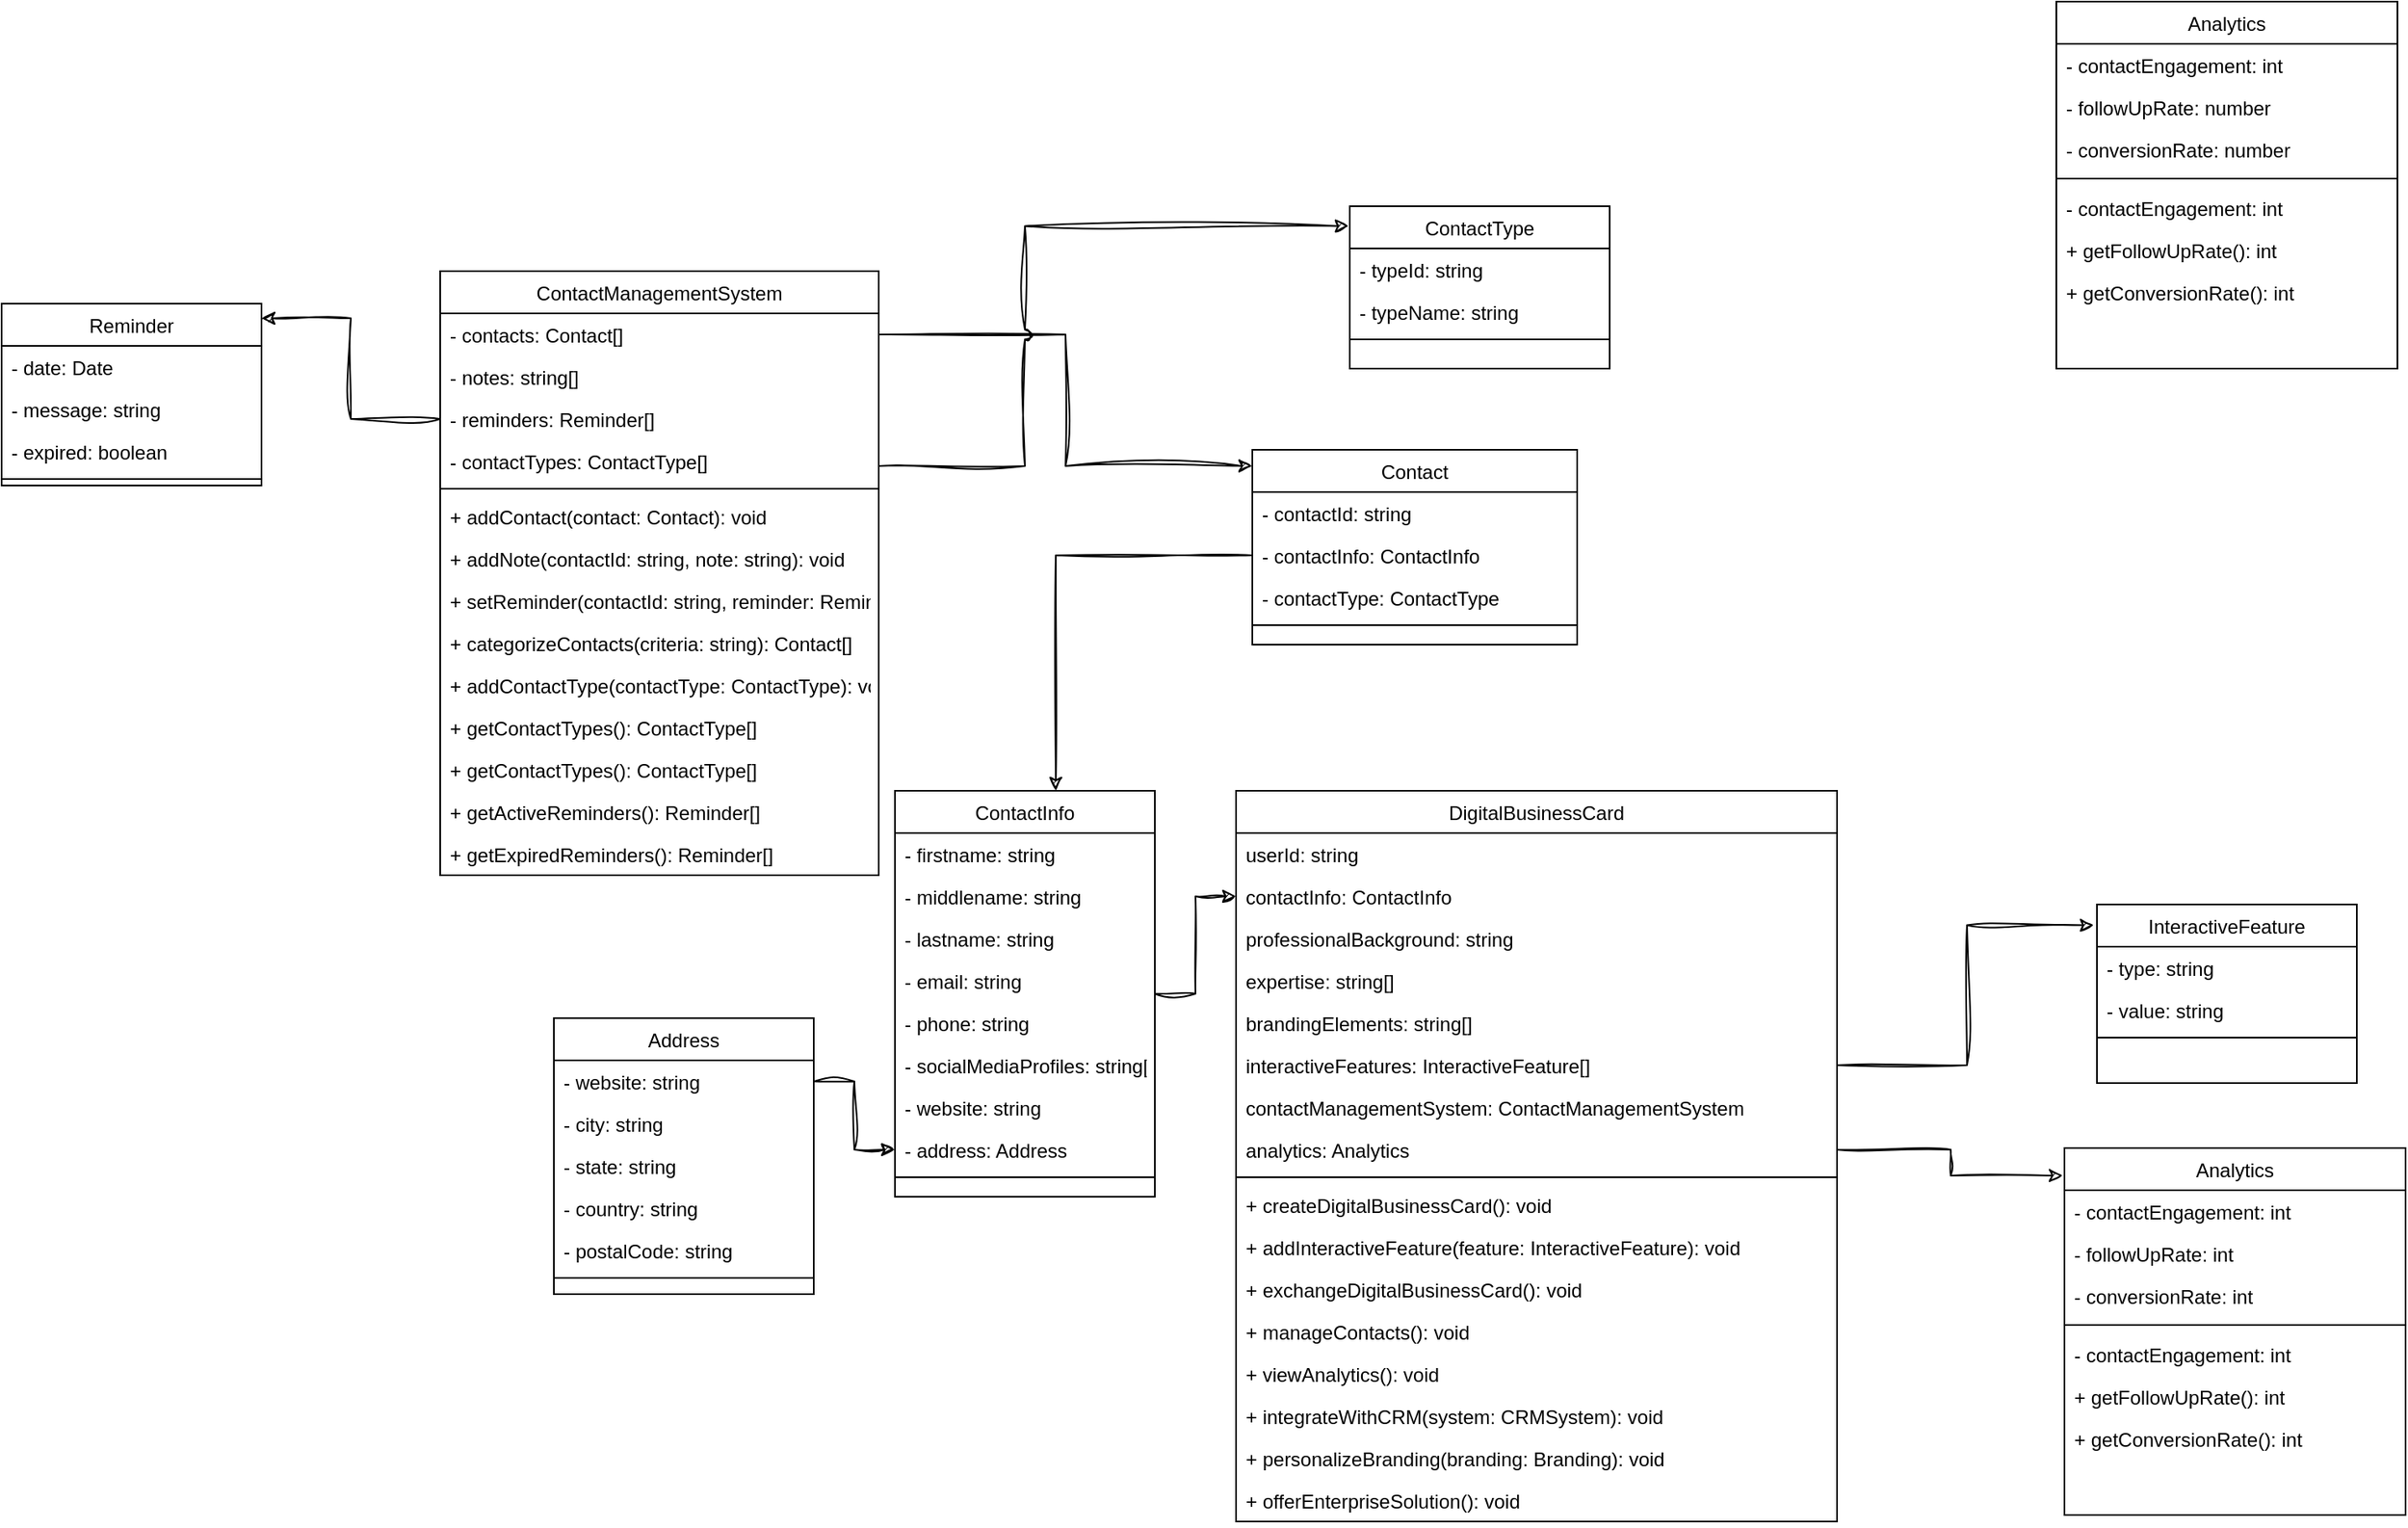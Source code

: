 <mxfile version="21.6.5" type="github">
  <diagram id="C5RBs43oDa-KdzZeNtuy" name="Page-1">
    <mxGraphModel dx="2610" dy="1995" grid="1" gridSize="10" guides="1" tooltips="1" connect="1" arrows="1" fold="1" page="1" pageScale="1" pageWidth="827" pageHeight="1169" math="0" shadow="0">
      <root>
        <mxCell id="WIyWlLk6GJQsqaUBKTNV-0" />
        <mxCell id="WIyWlLk6GJQsqaUBKTNV-1" parent="WIyWlLk6GJQsqaUBKTNV-0" />
        <mxCell id="zkfFHV4jXpPFQw0GAbJ--0" value="DigitalBusinessCard" style="swimlane;fontStyle=0;align=center;verticalAlign=top;childLayout=stackLayout;horizontal=1;startSize=26;horizontalStack=0;resizeParent=1;resizeLast=0;collapsible=1;marginBottom=0;rounded=0;shadow=0;strokeWidth=1;" parent="WIyWlLk6GJQsqaUBKTNV-1" vertex="1">
          <mxGeometry x="200" y="40" width="370" height="450" as="geometry">
            <mxRectangle x="230" y="140" width="160" height="26" as="alternateBounds" />
          </mxGeometry>
        </mxCell>
        <mxCell id="zkfFHV4jXpPFQw0GAbJ--1" value="userId: string" style="text;align=left;verticalAlign=top;spacingLeft=4;spacingRight=4;overflow=hidden;rotatable=0;points=[[0,0.5],[1,0.5]];portConstraint=eastwest;" parent="zkfFHV4jXpPFQw0GAbJ--0" vertex="1">
          <mxGeometry y="26" width="370" height="26" as="geometry" />
        </mxCell>
        <mxCell id="zkfFHV4jXpPFQw0GAbJ--2" value="contactInfo: ContactInfo" style="text;align=left;verticalAlign=top;spacingLeft=4;spacingRight=4;overflow=hidden;rotatable=0;points=[[0,0.5],[1,0.5]];portConstraint=eastwest;rounded=0;shadow=0;html=0;" parent="zkfFHV4jXpPFQw0GAbJ--0" vertex="1">
          <mxGeometry y="52" width="370" height="26" as="geometry" />
        </mxCell>
        <mxCell id="zkfFHV4jXpPFQw0GAbJ--3" value="professionalBackground: string" style="text;align=left;verticalAlign=top;spacingLeft=4;spacingRight=4;overflow=hidden;rotatable=0;points=[[0,0.5],[1,0.5]];portConstraint=eastwest;rounded=0;shadow=0;html=0;" parent="zkfFHV4jXpPFQw0GAbJ--0" vertex="1">
          <mxGeometry y="78" width="370" height="26" as="geometry" />
        </mxCell>
        <mxCell id="Wim8BEegsKyxefgfatjJ-2" value="expertise: string[]" style="text;align=left;verticalAlign=top;spacingLeft=4;spacingRight=4;overflow=hidden;rotatable=0;points=[[0,0.5],[1,0.5]];portConstraint=eastwest;rounded=0;shadow=0;html=0;" vertex="1" parent="zkfFHV4jXpPFQw0GAbJ--0">
          <mxGeometry y="104" width="370" height="26" as="geometry" />
        </mxCell>
        <mxCell id="Wim8BEegsKyxefgfatjJ-3" value="brandingElements: string[] " style="text;align=left;verticalAlign=top;spacingLeft=4;spacingRight=4;overflow=hidden;rotatable=0;points=[[0,0.5],[1,0.5]];portConstraint=eastwest;rounded=0;shadow=0;html=0;" vertex="1" parent="zkfFHV4jXpPFQw0GAbJ--0">
          <mxGeometry y="130" width="370" height="26" as="geometry" />
        </mxCell>
        <mxCell id="Wim8BEegsKyxefgfatjJ-1" value="interactiveFeatures: InteractiveFeature[] " style="text;align=left;verticalAlign=top;spacingLeft=4;spacingRight=4;overflow=hidden;rotatable=0;points=[[0,0.5],[1,0.5]];portConstraint=eastwest;rounded=0;shadow=0;html=0;" vertex="1" parent="zkfFHV4jXpPFQw0GAbJ--0">
          <mxGeometry y="156" width="370" height="26" as="geometry" />
        </mxCell>
        <mxCell id="Wim8BEegsKyxefgfatjJ-4" value="contactManagementSystem: ContactManagementSystem " style="text;align=left;verticalAlign=top;spacingLeft=4;spacingRight=4;overflow=hidden;rotatable=0;points=[[0,0.5],[1,0.5]];portConstraint=eastwest;rounded=0;shadow=0;html=0;" vertex="1" parent="zkfFHV4jXpPFQw0GAbJ--0">
          <mxGeometry y="182" width="370" height="26" as="geometry" />
        </mxCell>
        <mxCell id="Wim8BEegsKyxefgfatjJ-5" value="analytics: Analytics" style="text;align=left;verticalAlign=top;spacingLeft=4;spacingRight=4;overflow=hidden;rotatable=0;points=[[0,0.5],[1,0.5]];portConstraint=eastwest;rounded=0;shadow=0;html=0;" vertex="1" parent="zkfFHV4jXpPFQw0GAbJ--0">
          <mxGeometry y="208" width="370" height="26" as="geometry" />
        </mxCell>
        <mxCell id="zkfFHV4jXpPFQw0GAbJ--4" value="" style="line;html=1;strokeWidth=1;align=left;verticalAlign=middle;spacingTop=-1;spacingLeft=3;spacingRight=3;rotatable=0;labelPosition=right;points=[];portConstraint=eastwest;" parent="zkfFHV4jXpPFQw0GAbJ--0" vertex="1">
          <mxGeometry y="234" width="370" height="8" as="geometry" />
        </mxCell>
        <mxCell id="zkfFHV4jXpPFQw0GAbJ--5" value="+ createDigitalBusinessCard(): void " style="text;align=left;verticalAlign=top;spacingLeft=4;spacingRight=4;overflow=hidden;rotatable=0;points=[[0,0.5],[1,0.5]];portConstraint=eastwest;" parent="zkfFHV4jXpPFQw0GAbJ--0" vertex="1">
          <mxGeometry y="242" width="370" height="26" as="geometry" />
        </mxCell>
        <mxCell id="Wim8BEegsKyxefgfatjJ-7" value="+ addInteractiveFeature(feature: InteractiveFeature): void" style="text;align=left;verticalAlign=top;spacingLeft=4;spacingRight=4;overflow=hidden;rotatable=0;points=[[0,0.5],[1,0.5]];portConstraint=eastwest;" vertex="1" parent="zkfFHV4jXpPFQw0GAbJ--0">
          <mxGeometry y="268" width="370" height="26" as="geometry" />
        </mxCell>
        <mxCell id="Wim8BEegsKyxefgfatjJ-8" value="+ exchangeDigitalBusinessCard(): void " style="text;align=left;verticalAlign=top;spacingLeft=4;spacingRight=4;overflow=hidden;rotatable=0;points=[[0,0.5],[1,0.5]];portConstraint=eastwest;" vertex="1" parent="zkfFHV4jXpPFQw0GAbJ--0">
          <mxGeometry y="294" width="370" height="26" as="geometry" />
        </mxCell>
        <mxCell id="Wim8BEegsKyxefgfatjJ-9" value="+ manageContacts(): void " style="text;align=left;verticalAlign=top;spacingLeft=4;spacingRight=4;overflow=hidden;rotatable=0;points=[[0,0.5],[1,0.5]];portConstraint=eastwest;" vertex="1" parent="zkfFHV4jXpPFQw0GAbJ--0">
          <mxGeometry y="320" width="370" height="26" as="geometry" />
        </mxCell>
        <mxCell id="Wim8BEegsKyxefgfatjJ-10" value="+ viewAnalytics(): void" style="text;align=left;verticalAlign=top;spacingLeft=4;spacingRight=4;overflow=hidden;rotatable=0;points=[[0,0.5],[1,0.5]];portConstraint=eastwest;" vertex="1" parent="zkfFHV4jXpPFQw0GAbJ--0">
          <mxGeometry y="346" width="370" height="26" as="geometry" />
        </mxCell>
        <mxCell id="Wim8BEegsKyxefgfatjJ-11" value="+ integrateWithCRM(system: CRMSystem): void  " style="text;align=left;verticalAlign=top;spacingLeft=4;spacingRight=4;overflow=hidden;rotatable=0;points=[[0,0.5],[1,0.5]];portConstraint=eastwest;" vertex="1" parent="zkfFHV4jXpPFQw0GAbJ--0">
          <mxGeometry y="372" width="370" height="26" as="geometry" />
        </mxCell>
        <mxCell id="Wim8BEegsKyxefgfatjJ-12" value="+ personalizeBranding(branding: Branding): void " style="text;align=left;verticalAlign=top;spacingLeft=4;spacingRight=4;overflow=hidden;rotatable=0;points=[[0,0.5],[1,0.5]];portConstraint=eastwest;" vertex="1" parent="zkfFHV4jXpPFQw0GAbJ--0">
          <mxGeometry y="398" width="370" height="26" as="geometry" />
        </mxCell>
        <mxCell id="Wim8BEegsKyxefgfatjJ-13" value="+ offerEnterpriseSolution(): void   " style="text;align=left;verticalAlign=top;spacingLeft=4;spacingRight=4;overflow=hidden;rotatable=0;points=[[0,0.5],[1,0.5]];portConstraint=eastwest;" vertex="1" parent="zkfFHV4jXpPFQw0GAbJ--0">
          <mxGeometry y="424" width="370" height="26" as="geometry" />
        </mxCell>
        <mxCell id="Wim8BEegsKyxefgfatjJ-36" style="edgeStyle=orthogonalEdgeStyle;rounded=0;sketch=1;hachureGap=4;jiggle=2;curveFitting=1;orthogonalLoop=1;jettySize=auto;html=1;entryX=0;entryY=0.5;entryDx=0;entryDy=0;fontFamily=Architects Daughter;fontSource=https%3A%2F%2Ffonts.googleapis.com%2Fcss%3Ffamily%3DArchitects%2BDaughter;fontSize=16;" edge="1" parent="WIyWlLk6GJQsqaUBKTNV-1" source="zkfFHV4jXpPFQw0GAbJ--6" target="zkfFHV4jXpPFQw0GAbJ--2">
          <mxGeometry relative="1" as="geometry" />
        </mxCell>
        <mxCell id="zkfFHV4jXpPFQw0GAbJ--6" value="ContactInfo                          " style="swimlane;fontStyle=0;align=center;verticalAlign=top;childLayout=stackLayout;horizontal=1;startSize=26;horizontalStack=0;resizeParent=1;resizeLast=0;collapsible=1;marginBottom=0;rounded=0;shadow=0;strokeWidth=1;" parent="WIyWlLk6GJQsqaUBKTNV-1" vertex="1">
          <mxGeometry x="-10" y="40" width="160" height="250" as="geometry">
            <mxRectangle x="130" y="380" width="160" height="26" as="alternateBounds" />
          </mxGeometry>
        </mxCell>
        <mxCell id="zkfFHV4jXpPFQw0GAbJ--7" value="- firstname: string " style="text;align=left;verticalAlign=top;spacingLeft=4;spacingRight=4;overflow=hidden;rotatable=0;points=[[0,0.5],[1,0.5]];portConstraint=eastwest;" parent="zkfFHV4jXpPFQw0GAbJ--6" vertex="1">
          <mxGeometry y="26" width="160" height="26" as="geometry" />
        </mxCell>
        <mxCell id="Wim8BEegsKyxefgfatjJ-16" value="- middlename: string " style="text;align=left;verticalAlign=top;spacingLeft=4;spacingRight=4;overflow=hidden;rotatable=0;points=[[0,0.5],[1,0.5]];portConstraint=eastwest;" vertex="1" parent="zkfFHV4jXpPFQw0GAbJ--6">
          <mxGeometry y="52" width="160" height="26" as="geometry" />
        </mxCell>
        <mxCell id="Wim8BEegsKyxefgfatjJ-17" value="- lastname: string " style="text;align=left;verticalAlign=top;spacingLeft=4;spacingRight=4;overflow=hidden;rotatable=0;points=[[0,0.5],[1,0.5]];portConstraint=eastwest;" vertex="1" parent="zkfFHV4jXpPFQw0GAbJ--6">
          <mxGeometry y="78" width="160" height="26" as="geometry" />
        </mxCell>
        <mxCell id="zkfFHV4jXpPFQw0GAbJ--8" value="- email: string" style="text;align=left;verticalAlign=top;spacingLeft=4;spacingRight=4;overflow=hidden;rotatable=0;points=[[0,0.5],[1,0.5]];portConstraint=eastwest;rounded=0;shadow=0;html=0;" parent="zkfFHV4jXpPFQw0GAbJ--6" vertex="1">
          <mxGeometry y="104" width="160" height="26" as="geometry" />
        </mxCell>
        <mxCell id="Wim8BEegsKyxefgfatjJ-18" value="- phone: string" style="text;align=left;verticalAlign=top;spacingLeft=4;spacingRight=4;overflow=hidden;rotatable=0;points=[[0,0.5],[1,0.5]];portConstraint=eastwest;rounded=0;shadow=0;html=0;" vertex="1" parent="zkfFHV4jXpPFQw0GAbJ--6">
          <mxGeometry y="130" width="160" height="26" as="geometry" />
        </mxCell>
        <mxCell id="Wim8BEegsKyxefgfatjJ-19" value="- socialMediaProfiles: string[]" style="text;align=left;verticalAlign=top;spacingLeft=4;spacingRight=4;overflow=hidden;rotatable=0;points=[[0,0.5],[1,0.5]];portConstraint=eastwest;rounded=0;shadow=0;html=0;" vertex="1" parent="zkfFHV4jXpPFQw0GAbJ--6">
          <mxGeometry y="156" width="160" height="26" as="geometry" />
        </mxCell>
        <mxCell id="Wim8BEegsKyxefgfatjJ-20" value="- website: string" style="text;align=left;verticalAlign=top;spacingLeft=4;spacingRight=4;overflow=hidden;rotatable=0;points=[[0,0.5],[1,0.5]];portConstraint=eastwest;rounded=0;shadow=0;html=0;" vertex="1" parent="zkfFHV4jXpPFQw0GAbJ--6">
          <mxGeometry y="182" width="160" height="26" as="geometry" />
        </mxCell>
        <mxCell id="Wim8BEegsKyxefgfatjJ-21" value="- address: Address" style="text;align=left;verticalAlign=top;spacingLeft=4;spacingRight=4;overflow=hidden;rotatable=0;points=[[0,0.5],[1,0.5]];portConstraint=eastwest;rounded=0;shadow=0;html=0;" vertex="1" parent="zkfFHV4jXpPFQw0GAbJ--6">
          <mxGeometry y="208" width="160" height="26" as="geometry" />
        </mxCell>
        <mxCell id="zkfFHV4jXpPFQw0GAbJ--9" value="" style="line;html=1;strokeWidth=1;align=left;verticalAlign=middle;spacingTop=-1;spacingLeft=3;spacingRight=3;rotatable=0;labelPosition=right;points=[];portConstraint=eastwest;" parent="zkfFHV4jXpPFQw0GAbJ--6" vertex="1">
          <mxGeometry y="234" width="160" height="8" as="geometry" />
        </mxCell>
        <mxCell id="Wim8BEegsKyxefgfatjJ-24" value="Address" style="swimlane;fontStyle=0;align=center;verticalAlign=top;childLayout=stackLayout;horizontal=1;startSize=26;horizontalStack=0;resizeParent=1;resizeLast=0;collapsible=1;marginBottom=0;rounded=0;shadow=0;strokeWidth=1;" vertex="1" parent="WIyWlLk6GJQsqaUBKTNV-1">
          <mxGeometry x="-220" y="180" width="160" height="170" as="geometry">
            <mxRectangle x="130" y="380" width="160" height="26" as="alternateBounds" />
          </mxGeometry>
        </mxCell>
        <mxCell id="Wim8BEegsKyxefgfatjJ-34" value="- website: string" style="text;align=left;verticalAlign=top;spacingLeft=4;spacingRight=4;overflow=hidden;rotatable=0;points=[[0,0.5],[1,0.5]];portConstraint=eastwest;" vertex="1" parent="Wim8BEegsKyxefgfatjJ-24">
          <mxGeometry y="26" width="160" height="26" as="geometry" />
        </mxCell>
        <mxCell id="Wim8BEegsKyxefgfatjJ-25" value="- city: string " style="text;align=left;verticalAlign=top;spacingLeft=4;spacingRight=4;overflow=hidden;rotatable=0;points=[[0,0.5],[1,0.5]];portConstraint=eastwest;" vertex="1" parent="Wim8BEegsKyxefgfatjJ-24">
          <mxGeometry y="52" width="160" height="26" as="geometry" />
        </mxCell>
        <mxCell id="Wim8BEegsKyxefgfatjJ-26" value="- state: string" style="text;align=left;verticalAlign=top;spacingLeft=4;spacingRight=4;overflow=hidden;rotatable=0;points=[[0,0.5],[1,0.5]];portConstraint=eastwest;" vertex="1" parent="Wim8BEegsKyxefgfatjJ-24">
          <mxGeometry y="78" width="160" height="26" as="geometry" />
        </mxCell>
        <mxCell id="Wim8BEegsKyxefgfatjJ-27" value="- country: string" style="text;align=left;verticalAlign=top;spacingLeft=4;spacingRight=4;overflow=hidden;rotatable=0;points=[[0,0.5],[1,0.5]];portConstraint=eastwest;" vertex="1" parent="Wim8BEegsKyxefgfatjJ-24">
          <mxGeometry y="104" width="160" height="26" as="geometry" />
        </mxCell>
        <mxCell id="Wim8BEegsKyxefgfatjJ-28" value="- postalCode: string                 " style="text;align=left;verticalAlign=top;spacingLeft=4;spacingRight=4;overflow=hidden;rotatable=0;points=[[0,0.5],[1,0.5]];portConstraint=eastwest;rounded=0;shadow=0;html=0;" vertex="1" parent="Wim8BEegsKyxefgfatjJ-24">
          <mxGeometry y="130" width="160" height="26" as="geometry" />
        </mxCell>
        <mxCell id="Wim8BEegsKyxefgfatjJ-33" value="" style="line;html=1;strokeWidth=1;align=left;verticalAlign=middle;spacingTop=-1;spacingLeft=3;spacingRight=3;rotatable=0;labelPosition=right;points=[];portConstraint=eastwest;" vertex="1" parent="Wim8BEegsKyxefgfatjJ-24">
          <mxGeometry y="156" width="160" height="8" as="geometry" />
        </mxCell>
        <mxCell id="Wim8BEegsKyxefgfatjJ-35" style="edgeStyle=orthogonalEdgeStyle;rounded=0;sketch=1;hachureGap=4;jiggle=2;curveFitting=1;orthogonalLoop=1;jettySize=auto;html=1;entryX=0;entryY=0.5;entryDx=0;entryDy=0;fontFamily=Architects Daughter;fontSource=https%3A%2F%2Ffonts.googleapis.com%2Fcss%3Ffamily%3DArchitects%2BDaughter;fontSize=16;" edge="1" parent="WIyWlLk6GJQsqaUBKTNV-1" source="Wim8BEegsKyxefgfatjJ-34" target="Wim8BEegsKyxefgfatjJ-21">
          <mxGeometry relative="1" as="geometry" />
        </mxCell>
        <mxCell id="Wim8BEegsKyxefgfatjJ-37" value="InteractiveFeature" style="swimlane;fontStyle=0;align=center;verticalAlign=top;childLayout=stackLayout;horizontal=1;startSize=26;horizontalStack=0;resizeParent=1;resizeLast=0;collapsible=1;marginBottom=0;rounded=0;shadow=0;strokeWidth=1;" vertex="1" parent="WIyWlLk6GJQsqaUBKTNV-1">
          <mxGeometry x="730" y="110" width="160" height="110" as="geometry">
            <mxRectangle x="130" y="380" width="160" height="26" as="alternateBounds" />
          </mxGeometry>
        </mxCell>
        <mxCell id="Wim8BEegsKyxefgfatjJ-38" value="- type: string " style="text;align=left;verticalAlign=top;spacingLeft=4;spacingRight=4;overflow=hidden;rotatable=0;points=[[0,0.5],[1,0.5]];portConstraint=eastwest;" vertex="1" parent="Wim8BEegsKyxefgfatjJ-37">
          <mxGeometry y="26" width="160" height="26" as="geometry" />
        </mxCell>
        <mxCell id="Wim8BEegsKyxefgfatjJ-39" value="- value: string" style="text;align=left;verticalAlign=top;spacingLeft=4;spacingRight=4;overflow=hidden;rotatable=0;points=[[0,0.5],[1,0.5]];portConstraint=eastwest;" vertex="1" parent="Wim8BEegsKyxefgfatjJ-37">
          <mxGeometry y="52" width="160" height="26" as="geometry" />
        </mxCell>
        <mxCell id="Wim8BEegsKyxefgfatjJ-46" value="" style="line;html=1;strokeWidth=1;align=left;verticalAlign=middle;spacingTop=-1;spacingLeft=3;spacingRight=3;rotatable=0;labelPosition=right;points=[];portConstraint=eastwest;" vertex="1" parent="Wim8BEegsKyxefgfatjJ-37">
          <mxGeometry y="78" width="160" height="8" as="geometry" />
        </mxCell>
        <mxCell id="Wim8BEegsKyxefgfatjJ-47" value="ContactManagementSystem" style="swimlane;fontStyle=0;align=center;verticalAlign=top;childLayout=stackLayout;horizontal=1;startSize=26;horizontalStack=0;resizeParent=1;resizeLast=0;collapsible=1;marginBottom=0;rounded=0;shadow=0;strokeWidth=1;" vertex="1" parent="WIyWlLk6GJQsqaUBKTNV-1">
          <mxGeometry x="-290" y="-280" width="270" height="372" as="geometry">
            <mxRectangle x="130" y="380" width="160" height="26" as="alternateBounds" />
          </mxGeometry>
        </mxCell>
        <mxCell id="Wim8BEegsKyxefgfatjJ-48" value="- contacts: Contact[]" style="text;align=left;verticalAlign=top;spacingLeft=4;spacingRight=4;overflow=hidden;rotatable=0;points=[[0,0.5],[1,0.5]];portConstraint=eastwest;" vertex="1" parent="Wim8BEegsKyxefgfatjJ-47">
          <mxGeometry y="26" width="270" height="26" as="geometry" />
        </mxCell>
        <mxCell id="Wim8BEegsKyxefgfatjJ-49" value="- notes: string[]" style="text;align=left;verticalAlign=top;spacingLeft=4;spacingRight=4;overflow=hidden;rotatable=0;points=[[0,0.5],[1,0.5]];portConstraint=eastwest;" vertex="1" parent="Wim8BEegsKyxefgfatjJ-47">
          <mxGeometry y="52" width="270" height="26" as="geometry" />
        </mxCell>
        <mxCell id="Wim8BEegsKyxefgfatjJ-52" value="- reminders: Reminder[]  " style="text;align=left;verticalAlign=top;spacingLeft=4;spacingRight=4;overflow=hidden;rotatable=0;points=[[0,0.5],[1,0.5]];portConstraint=eastwest;" vertex="1" parent="Wim8BEegsKyxefgfatjJ-47">
          <mxGeometry y="78" width="270" height="26" as="geometry" />
        </mxCell>
        <mxCell id="Wim8BEegsKyxefgfatjJ-90" value="- contactTypes: ContactType[] " style="text;align=left;verticalAlign=top;spacingLeft=4;spacingRight=4;overflow=hidden;rotatable=0;points=[[0,0.5],[1,0.5]];portConstraint=eastwest;" vertex="1" parent="Wim8BEegsKyxefgfatjJ-47">
          <mxGeometry y="104" width="270" height="26" as="geometry" />
        </mxCell>
        <mxCell id="Wim8BEegsKyxefgfatjJ-50" value="" style="line;html=1;strokeWidth=1;align=left;verticalAlign=middle;spacingTop=-1;spacingLeft=3;spacingRight=3;rotatable=0;labelPosition=right;points=[];portConstraint=eastwest;" vertex="1" parent="Wim8BEegsKyxefgfatjJ-47">
          <mxGeometry y="130" width="270" height="8" as="geometry" />
        </mxCell>
        <mxCell id="Wim8BEegsKyxefgfatjJ-72" value="+ addContact(contact: Contact): void " style="text;align=left;verticalAlign=top;spacingLeft=4;spacingRight=4;overflow=hidden;rotatable=0;points=[[0,0.5],[1,0.5]];portConstraint=eastwest;" vertex="1" parent="Wim8BEegsKyxefgfatjJ-47">
          <mxGeometry y="138" width="270" height="26" as="geometry" />
        </mxCell>
        <mxCell id="Wim8BEegsKyxefgfatjJ-73" value="+ addNote(contactId: string, note: string): void" style="text;align=left;verticalAlign=top;spacingLeft=4;spacingRight=4;overflow=hidden;rotatable=0;points=[[0,0.5],[1,0.5]];portConstraint=eastwest;" vertex="1" parent="Wim8BEegsKyxefgfatjJ-47">
          <mxGeometry y="164" width="270" height="26" as="geometry" />
        </mxCell>
        <mxCell id="Wim8BEegsKyxefgfatjJ-74" value="+ setReminder(contactId: string, reminder: Reminder): void" style="text;align=left;verticalAlign=top;spacingLeft=4;spacingRight=4;overflow=hidden;rotatable=0;points=[[0,0.5],[1,0.5]];portConstraint=eastwest;" vertex="1" parent="Wim8BEegsKyxefgfatjJ-47">
          <mxGeometry y="190" width="270" height="26" as="geometry" />
        </mxCell>
        <mxCell id="Wim8BEegsKyxefgfatjJ-75" value="+ categorizeContacts(criteria: string): Contact[]" style="text;align=left;verticalAlign=top;spacingLeft=4;spacingRight=4;overflow=hidden;rotatable=0;points=[[0,0.5],[1,0.5]];portConstraint=eastwest;" vertex="1" parent="Wim8BEegsKyxefgfatjJ-47">
          <mxGeometry y="216" width="270" height="26" as="geometry" />
        </mxCell>
        <mxCell id="Wim8BEegsKyxefgfatjJ-76" value="+ addContactType(contactType: ContactType): void " style="text;align=left;verticalAlign=top;spacingLeft=4;spacingRight=4;overflow=hidden;rotatable=0;points=[[0,0.5],[1,0.5]];portConstraint=eastwest;" vertex="1" parent="Wim8BEegsKyxefgfatjJ-47">
          <mxGeometry y="242" width="270" height="26" as="geometry" />
        </mxCell>
        <mxCell id="Wim8BEegsKyxefgfatjJ-89" value="+ getContactTypes(): ContactType[]" style="text;align=left;verticalAlign=top;spacingLeft=4;spacingRight=4;overflow=hidden;rotatable=0;points=[[0,0.5],[1,0.5]];portConstraint=eastwest;" vertex="1" parent="Wim8BEegsKyxefgfatjJ-47">
          <mxGeometry y="268" width="270" height="26" as="geometry" />
        </mxCell>
        <mxCell id="Wim8BEegsKyxefgfatjJ-77" value="+ getContactTypes(): ContactType[]" style="text;align=left;verticalAlign=top;spacingLeft=4;spacingRight=4;overflow=hidden;rotatable=0;points=[[0,0.5],[1,0.5]];portConstraint=eastwest;" vertex="1" parent="Wim8BEegsKyxefgfatjJ-47">
          <mxGeometry y="294" width="270" height="26" as="geometry" />
        </mxCell>
        <mxCell id="Wim8BEegsKyxefgfatjJ-82" value="+ getActiveReminders(): Reminder[] " style="text;align=left;verticalAlign=top;spacingLeft=4;spacingRight=4;overflow=hidden;rotatable=0;points=[[0,0.5],[1,0.5]];portConstraint=eastwest;" vertex="1" parent="Wim8BEegsKyxefgfatjJ-47">
          <mxGeometry y="320" width="270" height="26" as="geometry" />
        </mxCell>
        <mxCell id="Wim8BEegsKyxefgfatjJ-83" value="+ getExpiredReminders(): Reminder[]" style="text;align=left;verticalAlign=top;spacingLeft=4;spacingRight=4;overflow=hidden;rotatable=0;points=[[0,0.5],[1,0.5]];portConstraint=eastwest;" vertex="1" parent="Wim8BEegsKyxefgfatjJ-47">
          <mxGeometry y="346" width="270" height="26" as="geometry" />
        </mxCell>
        <mxCell id="Wim8BEegsKyxefgfatjJ-56" value="ContactType " style="swimlane;fontStyle=0;align=center;verticalAlign=top;childLayout=stackLayout;horizontal=1;startSize=26;horizontalStack=0;resizeParent=1;resizeLast=0;collapsible=1;marginBottom=0;rounded=0;shadow=0;strokeWidth=1;" vertex="1" parent="WIyWlLk6GJQsqaUBKTNV-1">
          <mxGeometry x="270" y="-320" width="160" height="100" as="geometry">
            <mxRectangle x="130" y="380" width="160" height="26" as="alternateBounds" />
          </mxGeometry>
        </mxCell>
        <mxCell id="Wim8BEegsKyxefgfatjJ-57" value="- typeId: string" style="text;align=left;verticalAlign=top;spacingLeft=4;spacingRight=4;overflow=hidden;rotatable=0;points=[[0,0.5],[1,0.5]];portConstraint=eastwest;" vertex="1" parent="Wim8BEegsKyxefgfatjJ-56">
          <mxGeometry y="26" width="160" height="26" as="geometry" />
        </mxCell>
        <mxCell id="Wim8BEegsKyxefgfatjJ-58" value="- typeName: string " style="text;align=left;verticalAlign=top;spacingLeft=4;spacingRight=4;overflow=hidden;rotatable=0;points=[[0,0.5],[1,0.5]];portConstraint=eastwest;" vertex="1" parent="Wim8BEegsKyxefgfatjJ-56">
          <mxGeometry y="52" width="160" height="26" as="geometry" />
        </mxCell>
        <mxCell id="Wim8BEegsKyxefgfatjJ-61" value="" style="line;html=1;strokeWidth=1;align=left;verticalAlign=middle;spacingTop=-1;spacingLeft=3;spacingRight=3;rotatable=0;labelPosition=right;points=[];portConstraint=eastwest;" vertex="1" parent="Wim8BEegsKyxefgfatjJ-56">
          <mxGeometry y="78" width="160" height="8" as="geometry" />
        </mxCell>
        <mxCell id="Wim8BEegsKyxefgfatjJ-62" value="Contact                              " style="swimlane;fontStyle=0;align=center;verticalAlign=top;childLayout=stackLayout;horizontal=1;startSize=26;horizontalStack=0;resizeParent=1;resizeLast=0;collapsible=1;marginBottom=0;rounded=0;shadow=0;strokeWidth=1;" vertex="1" parent="WIyWlLk6GJQsqaUBKTNV-1">
          <mxGeometry x="210" y="-170" width="200" height="120" as="geometry">
            <mxRectangle x="130" y="380" width="160" height="26" as="alternateBounds" />
          </mxGeometry>
        </mxCell>
        <mxCell id="Wim8BEegsKyxefgfatjJ-63" value="- contactId: string  " style="text;align=left;verticalAlign=top;spacingLeft=4;spacingRight=4;overflow=hidden;rotatable=0;points=[[0,0.5],[1,0.5]];portConstraint=eastwest;" vertex="1" parent="Wim8BEegsKyxefgfatjJ-62">
          <mxGeometry y="26" width="200" height="26" as="geometry" />
        </mxCell>
        <mxCell id="Wim8BEegsKyxefgfatjJ-64" value="- contactInfo: ContactInfo " style="text;align=left;verticalAlign=top;spacingLeft=4;spacingRight=4;overflow=hidden;rotatable=0;points=[[0,0.5],[1,0.5]];portConstraint=eastwest;" vertex="1" parent="Wim8BEegsKyxefgfatjJ-62">
          <mxGeometry y="52" width="200" height="26" as="geometry" />
        </mxCell>
        <mxCell id="Wim8BEegsKyxefgfatjJ-65" value="- contactType: ContactType " style="text;align=left;verticalAlign=top;spacingLeft=4;spacingRight=4;overflow=hidden;rotatable=0;points=[[0,0.5],[1,0.5]];portConstraint=eastwest;" vertex="1" parent="Wim8BEegsKyxefgfatjJ-62">
          <mxGeometry y="78" width="200" height="26" as="geometry" />
        </mxCell>
        <mxCell id="Wim8BEegsKyxefgfatjJ-67" value="" style="line;html=1;strokeWidth=1;align=left;verticalAlign=middle;spacingTop=-1;spacingLeft=3;spacingRight=3;rotatable=0;labelPosition=right;points=[];portConstraint=eastwest;" vertex="1" parent="Wim8BEegsKyxefgfatjJ-62">
          <mxGeometry y="104" width="200" height="8" as="geometry" />
        </mxCell>
        <mxCell id="Wim8BEegsKyxefgfatjJ-68" style="edgeStyle=orthogonalEdgeStyle;rounded=0;sketch=1;hachureGap=4;jiggle=2;curveFitting=1;orthogonalLoop=1;jettySize=auto;html=1;entryX=0.619;entryY=0;entryDx=0;entryDy=0;entryPerimeter=0;fontFamily=Architects Daughter;fontSource=https%3A%2F%2Ffonts.googleapis.com%2Fcss%3Ffamily%3DArchitects%2BDaughter;fontSize=16;" edge="1" parent="WIyWlLk6GJQsqaUBKTNV-1" source="Wim8BEegsKyxefgfatjJ-64" target="zkfFHV4jXpPFQw0GAbJ--6">
          <mxGeometry relative="1" as="geometry" />
        </mxCell>
        <mxCell id="Wim8BEegsKyxefgfatjJ-70" style="edgeStyle=orthogonalEdgeStyle;rounded=0;sketch=1;hachureGap=4;jiggle=2;curveFitting=1;orthogonalLoop=1;jettySize=auto;html=1;entryX=0;entryY=0.083;entryDx=0;entryDy=0;entryPerimeter=0;fontFamily=Architects Daughter;fontSource=https%3A%2F%2Ffonts.googleapis.com%2Fcss%3Ffamily%3DArchitects%2BDaughter;fontSize=16;" edge="1" parent="WIyWlLk6GJQsqaUBKTNV-1" source="Wim8BEegsKyxefgfatjJ-48" target="Wim8BEegsKyxefgfatjJ-62">
          <mxGeometry relative="1" as="geometry" />
        </mxCell>
        <mxCell id="Wim8BEegsKyxefgfatjJ-78" value="Reminder" style="swimlane;fontStyle=0;align=center;verticalAlign=top;childLayout=stackLayout;horizontal=1;startSize=26;horizontalStack=0;resizeParent=1;resizeLast=0;collapsible=1;marginBottom=0;rounded=0;shadow=0;strokeWidth=1;" vertex="1" parent="WIyWlLk6GJQsqaUBKTNV-1">
          <mxGeometry x="-560" y="-260" width="160" height="112" as="geometry">
            <mxRectangle x="130" y="380" width="160" height="26" as="alternateBounds" />
          </mxGeometry>
        </mxCell>
        <mxCell id="Wim8BEegsKyxefgfatjJ-79" value="- date: Date" style="text;align=left;verticalAlign=top;spacingLeft=4;spacingRight=4;overflow=hidden;rotatable=0;points=[[0,0.5],[1,0.5]];portConstraint=eastwest;" vertex="1" parent="Wim8BEegsKyxefgfatjJ-78">
          <mxGeometry y="26" width="160" height="26" as="geometry" />
        </mxCell>
        <mxCell id="Wim8BEegsKyxefgfatjJ-80" value="- message: string" style="text;align=left;verticalAlign=top;spacingLeft=4;spacingRight=4;overflow=hidden;rotatable=0;points=[[0,0.5],[1,0.5]];portConstraint=eastwest;" vertex="1" parent="Wim8BEegsKyxefgfatjJ-78">
          <mxGeometry y="52" width="160" height="26" as="geometry" />
        </mxCell>
        <mxCell id="Wim8BEegsKyxefgfatjJ-88" value="- expired: boolean" style="text;align=left;verticalAlign=top;spacingLeft=4;spacingRight=4;overflow=hidden;rotatable=0;points=[[0,0.5],[1,0.5]];portConstraint=eastwest;" vertex="1" parent="Wim8BEegsKyxefgfatjJ-78">
          <mxGeometry y="78" width="160" height="26" as="geometry" />
        </mxCell>
        <mxCell id="Wim8BEegsKyxefgfatjJ-81" value="" style="line;html=1;strokeWidth=1;align=left;verticalAlign=middle;spacingTop=-1;spacingLeft=3;spacingRight=3;rotatable=0;labelPosition=right;points=[];portConstraint=eastwest;" vertex="1" parent="Wim8BEegsKyxefgfatjJ-78">
          <mxGeometry y="104" width="160" height="8" as="geometry" />
        </mxCell>
        <mxCell id="Wim8BEegsKyxefgfatjJ-85" style="edgeStyle=orthogonalEdgeStyle;rounded=0;sketch=1;hachureGap=4;jiggle=2;curveFitting=1;orthogonalLoop=1;jettySize=auto;html=1;exitX=0;exitY=0.5;exitDx=0;exitDy=0;entryX=1;entryY=0.08;entryDx=0;entryDy=0;entryPerimeter=0;fontFamily=Architects Daughter;fontSource=https%3A%2F%2Ffonts.googleapis.com%2Fcss%3Ffamily%3DArchitects%2BDaughter;fontSize=16;" edge="1" parent="WIyWlLk6GJQsqaUBKTNV-1" source="Wim8BEegsKyxefgfatjJ-52" target="Wim8BEegsKyxefgfatjJ-78">
          <mxGeometry relative="1" as="geometry" />
        </mxCell>
        <mxCell id="Wim8BEegsKyxefgfatjJ-91" style="edgeStyle=orthogonalEdgeStyle;rounded=0;sketch=1;hachureGap=4;jiggle=2;curveFitting=1;orthogonalLoop=1;jettySize=auto;html=1;entryX=-0.004;entryY=0.122;entryDx=0;entryDy=0;entryPerimeter=0;fontFamily=Architects Daughter;fontSource=https%3A%2F%2Ffonts.googleapis.com%2Fcss%3Ffamily%3DArchitects%2BDaughter;fontSize=16;jumpStyle=arc;" edge="1" parent="WIyWlLk6GJQsqaUBKTNV-1" source="Wim8BEegsKyxefgfatjJ-90" target="Wim8BEegsKyxefgfatjJ-56">
          <mxGeometry relative="1" as="geometry">
            <Array as="points">
              <mxPoint x="70" y="-160" />
              <mxPoint x="70" y="-308" />
            </Array>
          </mxGeometry>
        </mxCell>
        <mxCell id="Wim8BEegsKyxefgfatjJ-98" style="edgeStyle=orthogonalEdgeStyle;rounded=0;sketch=1;hachureGap=4;jiggle=2;curveFitting=1;orthogonalLoop=1;jettySize=auto;html=1;entryX=-0.012;entryY=0.116;entryDx=0;entryDy=0;entryPerimeter=0;fontFamily=Architects Daughter;fontSource=https%3A%2F%2Ffonts.googleapis.com%2Fcss%3Ffamily%3DArchitects%2BDaughter;fontSize=16;" edge="1" parent="WIyWlLk6GJQsqaUBKTNV-1" source="Wim8BEegsKyxefgfatjJ-1" target="Wim8BEegsKyxefgfatjJ-37">
          <mxGeometry relative="1" as="geometry" />
        </mxCell>
        <mxCell id="Wim8BEegsKyxefgfatjJ-99" value="Analytics" style="swimlane;fontStyle=0;align=center;verticalAlign=top;childLayout=stackLayout;horizontal=1;startSize=26;horizontalStack=0;resizeParent=1;resizeLast=0;collapsible=1;marginBottom=0;rounded=0;shadow=0;strokeWidth=1;" vertex="1" parent="WIyWlLk6GJQsqaUBKTNV-1">
          <mxGeometry x="710" y="260" width="210" height="226" as="geometry">
            <mxRectangle x="130" y="380" width="160" height="26" as="alternateBounds" />
          </mxGeometry>
        </mxCell>
        <mxCell id="Wim8BEegsKyxefgfatjJ-100" value="- contactEngagement: int" style="text;align=left;verticalAlign=top;spacingLeft=4;spacingRight=4;overflow=hidden;rotatable=0;points=[[0,0.5],[1,0.5]];portConstraint=eastwest;" vertex="1" parent="Wim8BEegsKyxefgfatjJ-99">
          <mxGeometry y="26" width="210" height="26" as="geometry" />
        </mxCell>
        <mxCell id="Wim8BEegsKyxefgfatjJ-101" value="- followUpRate: int" style="text;align=left;verticalAlign=top;spacingLeft=4;spacingRight=4;overflow=hidden;rotatable=0;points=[[0,0.5],[1,0.5]];portConstraint=eastwest;" vertex="1" parent="Wim8BEegsKyxefgfatjJ-99">
          <mxGeometry y="52" width="210" height="26" as="geometry" />
        </mxCell>
        <mxCell id="Wim8BEegsKyxefgfatjJ-103" value="- conversionRate: int&#xa;" style="text;align=left;verticalAlign=top;spacingLeft=4;spacingRight=4;overflow=hidden;rotatable=0;points=[[0,0.5],[1,0.5]];portConstraint=eastwest;" vertex="1" parent="Wim8BEegsKyxefgfatjJ-99">
          <mxGeometry y="78" width="210" height="26" as="geometry" />
        </mxCell>
        <mxCell id="Wim8BEegsKyxefgfatjJ-102" value="" style="line;html=1;strokeWidth=1;align=left;verticalAlign=middle;spacingTop=-1;spacingLeft=3;spacingRight=3;rotatable=0;labelPosition=right;points=[];portConstraint=eastwest;" vertex="1" parent="Wim8BEegsKyxefgfatjJ-99">
          <mxGeometry y="104" width="210" height="10" as="geometry" />
        </mxCell>
        <mxCell id="Wim8BEegsKyxefgfatjJ-110" value="- contactEngagement: int" style="text;align=left;verticalAlign=top;spacingLeft=4;spacingRight=4;overflow=hidden;rotatable=0;points=[[0,0.5],[1,0.5]];portConstraint=eastwest;" vertex="1" parent="Wim8BEegsKyxefgfatjJ-99">
          <mxGeometry y="114" width="210" height="26" as="geometry" />
        </mxCell>
        <mxCell id="Wim8BEegsKyxefgfatjJ-111" value="+ getFollowUpRate(): int&#xa;" style="text;align=left;verticalAlign=top;spacingLeft=4;spacingRight=4;overflow=hidden;rotatable=0;points=[[0,0.5],[1,0.5]];portConstraint=eastwest;" vertex="1" parent="Wim8BEegsKyxefgfatjJ-99">
          <mxGeometry y="140" width="210" height="26" as="geometry" />
        </mxCell>
        <mxCell id="Wim8BEegsKyxefgfatjJ-112" value="+ getConversionRate(): int&#xa;" style="text;align=left;verticalAlign=top;spacingLeft=4;spacingRight=4;overflow=hidden;rotatable=0;points=[[0,0.5],[1,0.5]];portConstraint=eastwest;" vertex="1" parent="Wim8BEegsKyxefgfatjJ-99">
          <mxGeometry y="166" width="210" height="26" as="geometry" />
        </mxCell>
        <mxCell id="Wim8BEegsKyxefgfatjJ-113" value="Analytics" style="swimlane;fontStyle=0;align=center;verticalAlign=top;childLayout=stackLayout;horizontal=1;startSize=26;horizontalStack=0;resizeParent=1;resizeLast=0;collapsible=1;marginBottom=0;rounded=0;shadow=0;strokeWidth=1;" vertex="1" parent="WIyWlLk6GJQsqaUBKTNV-1">
          <mxGeometry x="705" y="-446" width="210" height="226" as="geometry">
            <mxRectangle x="130" y="380" width="160" height="26" as="alternateBounds" />
          </mxGeometry>
        </mxCell>
        <mxCell id="Wim8BEegsKyxefgfatjJ-114" value="- contactEngagement: int" style="text;align=left;verticalAlign=top;spacingLeft=4;spacingRight=4;overflow=hidden;rotatable=0;points=[[0,0.5],[1,0.5]];portConstraint=eastwest;" vertex="1" parent="Wim8BEegsKyxefgfatjJ-113">
          <mxGeometry y="26" width="210" height="26" as="geometry" />
        </mxCell>
        <mxCell id="Wim8BEegsKyxefgfatjJ-115" value="- followUpRate: number" style="text;align=left;verticalAlign=top;spacingLeft=4;spacingRight=4;overflow=hidden;rotatable=0;points=[[0,0.5],[1,0.5]];portConstraint=eastwest;" vertex="1" parent="Wim8BEegsKyxefgfatjJ-113">
          <mxGeometry y="52" width="210" height="26" as="geometry" />
        </mxCell>
        <mxCell id="Wim8BEegsKyxefgfatjJ-116" value="- conversionRate: number" style="text;align=left;verticalAlign=top;spacingLeft=4;spacingRight=4;overflow=hidden;rotatable=0;points=[[0,0.5],[1,0.5]];portConstraint=eastwest;" vertex="1" parent="Wim8BEegsKyxefgfatjJ-113">
          <mxGeometry y="78" width="210" height="26" as="geometry" />
        </mxCell>
        <mxCell id="Wim8BEegsKyxefgfatjJ-117" value="" style="line;html=1;strokeWidth=1;align=left;verticalAlign=middle;spacingTop=-1;spacingLeft=3;spacingRight=3;rotatable=0;labelPosition=right;points=[];portConstraint=eastwest;" vertex="1" parent="Wim8BEegsKyxefgfatjJ-113">
          <mxGeometry y="104" width="210" height="10" as="geometry" />
        </mxCell>
        <mxCell id="Wim8BEegsKyxefgfatjJ-118" value="- contactEngagement: int" style="text;align=left;verticalAlign=top;spacingLeft=4;spacingRight=4;overflow=hidden;rotatable=0;points=[[0,0.5],[1,0.5]];portConstraint=eastwest;" vertex="1" parent="Wim8BEegsKyxefgfatjJ-113">
          <mxGeometry y="114" width="210" height="26" as="geometry" />
        </mxCell>
        <mxCell id="Wim8BEegsKyxefgfatjJ-119" value="+ getFollowUpRate(): int&#xa;" style="text;align=left;verticalAlign=top;spacingLeft=4;spacingRight=4;overflow=hidden;rotatable=0;points=[[0,0.5],[1,0.5]];portConstraint=eastwest;" vertex="1" parent="Wim8BEegsKyxefgfatjJ-113">
          <mxGeometry y="140" width="210" height="26" as="geometry" />
        </mxCell>
        <mxCell id="Wim8BEegsKyxefgfatjJ-120" value="+ getConversionRate(): int&#xa;" style="text;align=left;verticalAlign=top;spacingLeft=4;spacingRight=4;overflow=hidden;rotatable=0;points=[[0,0.5],[1,0.5]];portConstraint=eastwest;" vertex="1" parent="Wim8BEegsKyxefgfatjJ-113">
          <mxGeometry y="166" width="210" height="26" as="geometry" />
        </mxCell>
        <mxCell id="Wim8BEegsKyxefgfatjJ-121" style="edgeStyle=orthogonalEdgeStyle;rounded=0;sketch=1;hachureGap=4;jiggle=2;curveFitting=1;orthogonalLoop=1;jettySize=auto;html=1;entryX=-0.005;entryY=0.075;entryDx=0;entryDy=0;entryPerimeter=0;fontFamily=Architects Daughter;fontSource=https%3A%2F%2Ffonts.googleapis.com%2Fcss%3Ffamily%3DArchitects%2BDaughter;fontSize=16;" edge="1" parent="WIyWlLk6GJQsqaUBKTNV-1" source="Wim8BEegsKyxefgfatjJ-5" target="Wim8BEegsKyxefgfatjJ-99">
          <mxGeometry relative="1" as="geometry" />
        </mxCell>
      </root>
    </mxGraphModel>
  </diagram>
</mxfile>
